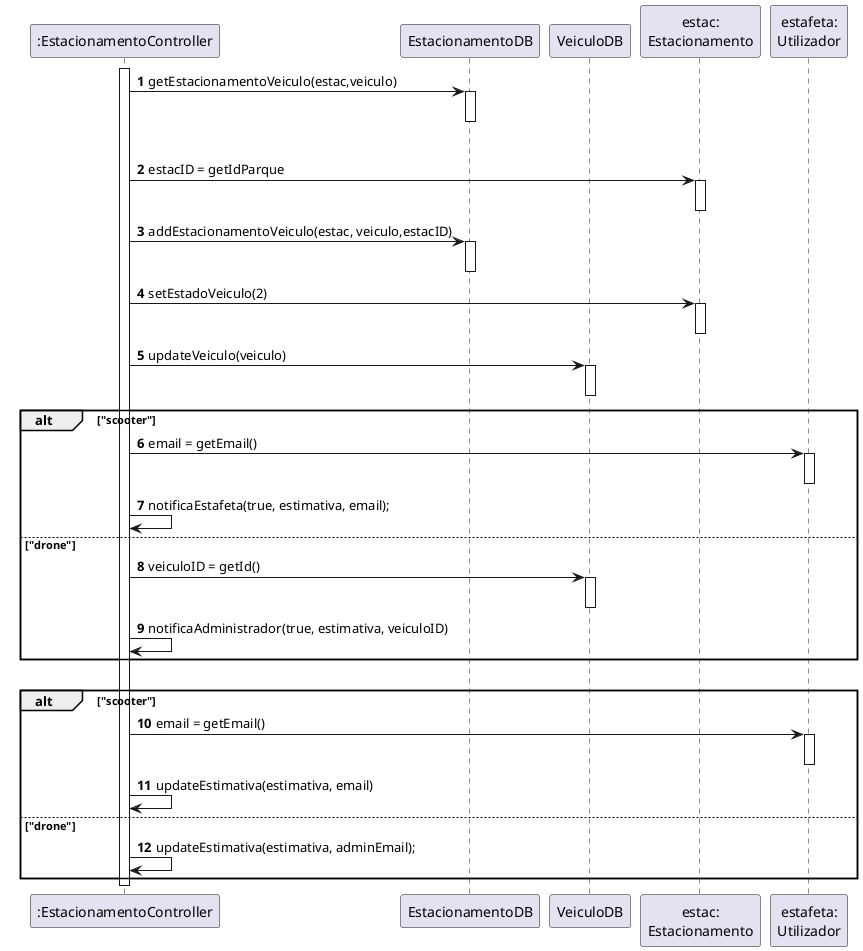 @startuml
autonumber

participant ":EstacionamentoController" as NCONT
participant "EstacionamentoDB"
participant "VeiculoDB"


activate NCONT
NCONT -> "EstacionamentoDB": getEstacionamentoVeiculo(estac,veiculo)
activate "EstacionamentoDB"
deactivate "EstacionamentoDB"

alt getEstacionamentoVeiculo == true
    NCONT -> "estac:\nEstacionamento": estacID = getIdParque

    activate "estac:\nEstacionamento"
    deactivate "estac:\nEstacionamento"

    NCONT -> "EstacionamentoDB": addEstacionamentoVeiculo(estac, veiculo,estacID)
    activate "EstacionamentoDB"
    deactivate "EstacionamentoDB"

    NCONT -> "estac:\nEstacionamento": setEstadoVeiculo(2)
    activate "estac:\nEstacionamento"
    deactivate "estac:\nEstacionamento"

    NCONT -> "VeiculoDB" :updateVeiculo(veiculo)
    activate "VeiculoDB"
    deactivate "VeiculoDB"

    alt "scooter"
        NCONT -> "estafeta:\nUtilizador": email = getEmail()
        activate "estafeta:\nUtilizador"
        deactivate "estafeta:\nUtilizador"
        NCONT -> NCONT: notificaEstafeta(true, estimativa, email);
    else "drone"
        NCONT -> "VeiculoDB": veiculoID = getId()
        activate "VeiculoDB"
        deactivate "VeiculoDB"
        NCONT -> NCONT: notificaAdministrador(true, estimativa, veiculoID)
    end
else getEstacionamentoVeiculo == false
    alt "scooter"
         NCONT -> "estafeta:\nUtilizador": email = getEmail()
         activate "estafeta:\nUtilizador"
         deactivate "estafeta:\nUtilizador"
         NCONT -> NCONT: updateEstimativa(estimativa, email)
    else "drone"
         NCONT -> NCONT: updateEstimativa(estimativa, adminEmail);
    end

deactivate NCONT
@enduml